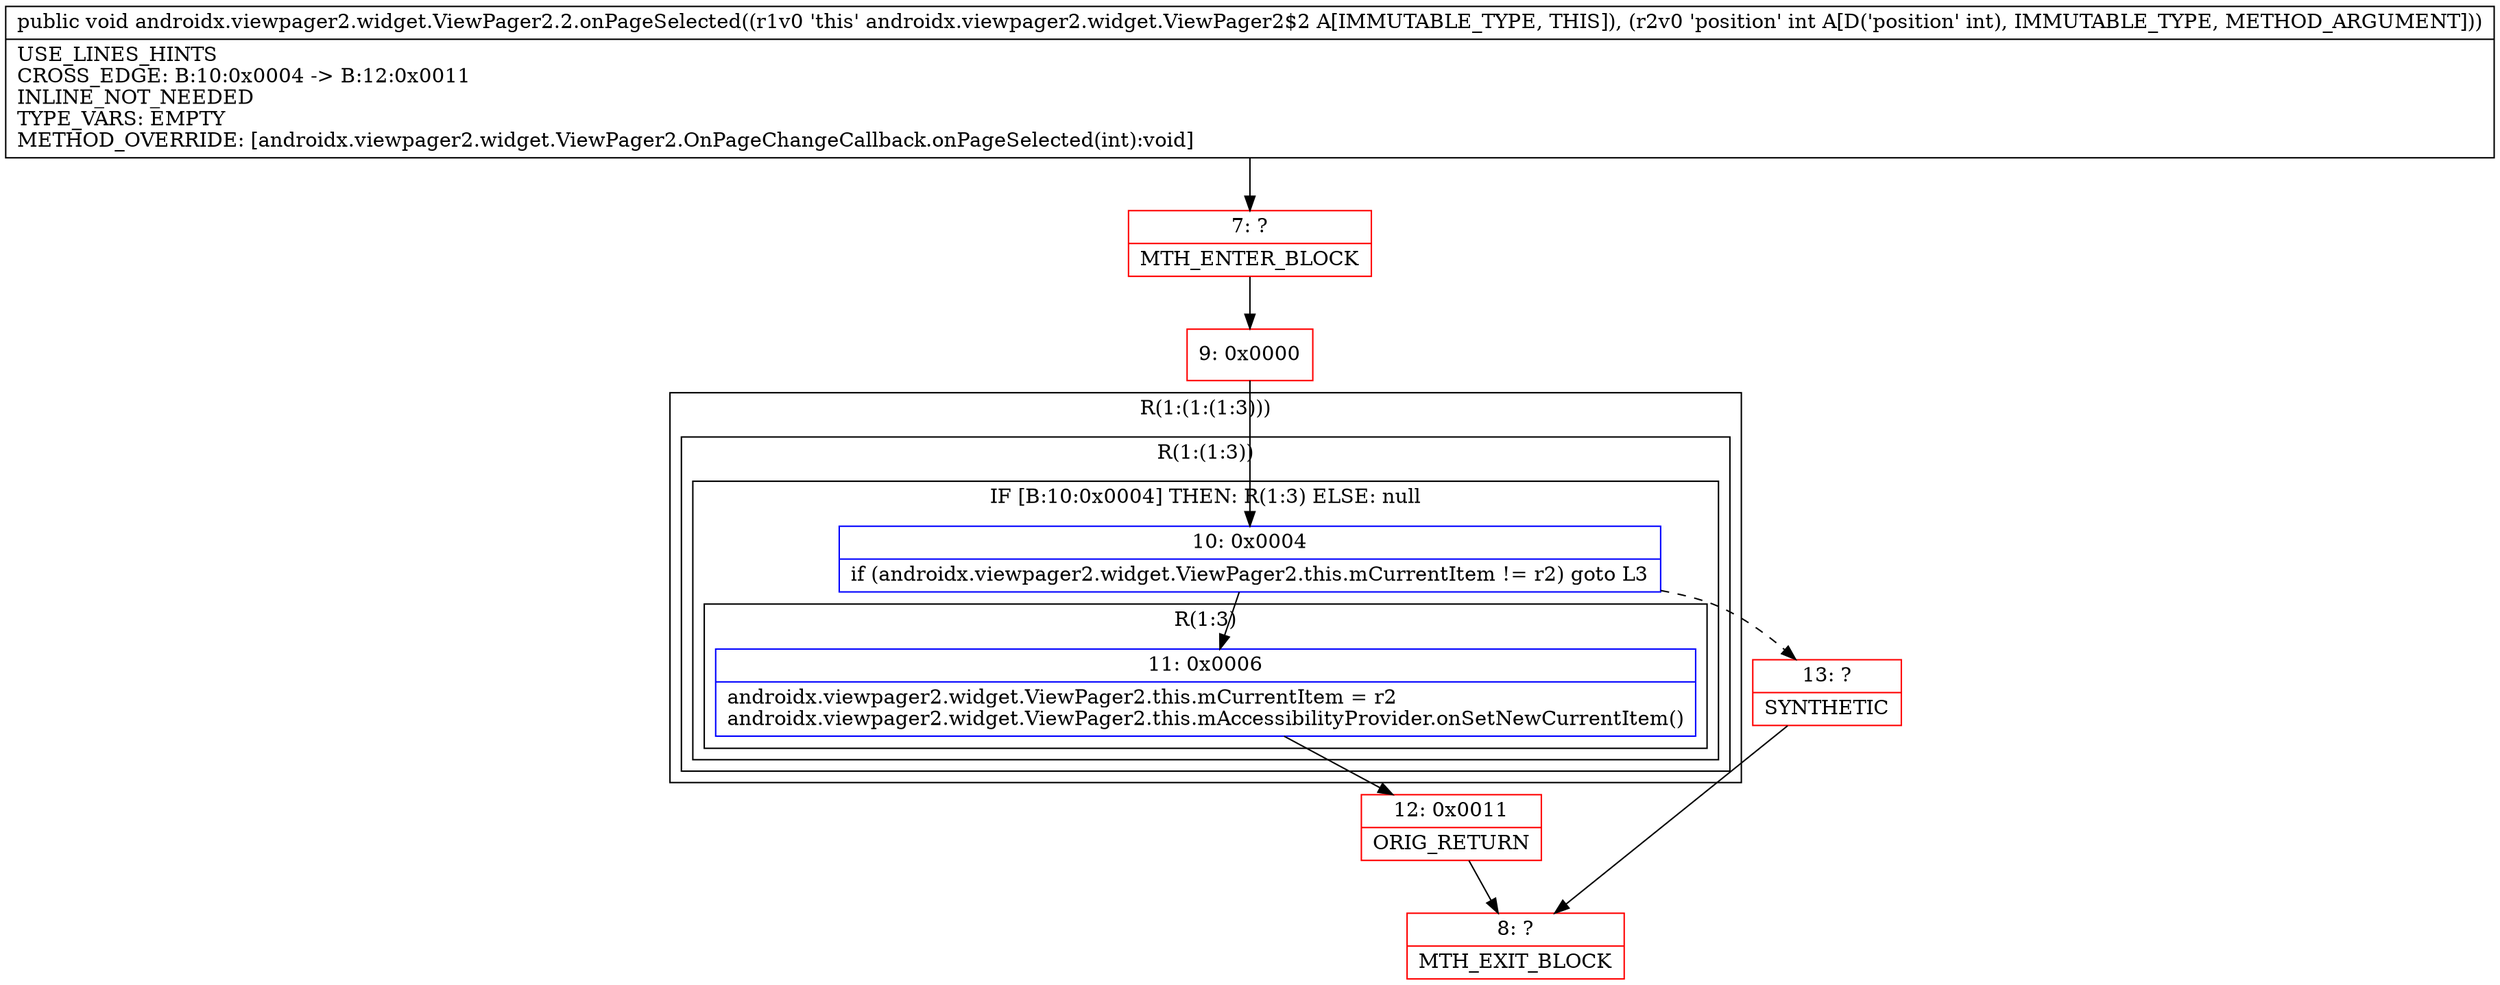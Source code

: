 digraph "CFG forandroidx.viewpager2.widget.ViewPager2.2.onPageSelected(I)V" {
subgraph cluster_Region_146338873 {
label = "R(1:(1:(1:3)))";
node [shape=record,color=blue];
subgraph cluster_Region_1904568344 {
label = "R(1:(1:3))";
node [shape=record,color=blue];
subgraph cluster_IfRegion_1195452269 {
label = "IF [B:10:0x0004] THEN: R(1:3) ELSE: null";
node [shape=record,color=blue];
Node_10 [shape=record,label="{10\:\ 0x0004|if (androidx.viewpager2.widget.ViewPager2.this.mCurrentItem != r2) goto L3\l}"];
subgraph cluster_Region_19585607 {
label = "R(1:3)";
node [shape=record,color=blue];
Node_11 [shape=record,label="{11\:\ 0x0006|androidx.viewpager2.widget.ViewPager2.this.mCurrentItem = r2\landroidx.viewpager2.widget.ViewPager2.this.mAccessibilityProvider.onSetNewCurrentItem()\l}"];
}
}
}
}
Node_7 [shape=record,color=red,label="{7\:\ ?|MTH_ENTER_BLOCK\l}"];
Node_9 [shape=record,color=red,label="{9\:\ 0x0000}"];
Node_12 [shape=record,color=red,label="{12\:\ 0x0011|ORIG_RETURN\l}"];
Node_8 [shape=record,color=red,label="{8\:\ ?|MTH_EXIT_BLOCK\l}"];
Node_13 [shape=record,color=red,label="{13\:\ ?|SYNTHETIC\l}"];
MethodNode[shape=record,label="{public void androidx.viewpager2.widget.ViewPager2.2.onPageSelected((r1v0 'this' androidx.viewpager2.widget.ViewPager2$2 A[IMMUTABLE_TYPE, THIS]), (r2v0 'position' int A[D('position' int), IMMUTABLE_TYPE, METHOD_ARGUMENT]))  | USE_LINES_HINTS\lCROSS_EDGE: B:10:0x0004 \-\> B:12:0x0011\lINLINE_NOT_NEEDED\lTYPE_VARS: EMPTY\lMETHOD_OVERRIDE: [androidx.viewpager2.widget.ViewPager2.OnPageChangeCallback.onPageSelected(int):void]\l}"];
MethodNode -> Node_7;Node_10 -> Node_11;
Node_10 -> Node_13[style=dashed];
Node_11 -> Node_12;
Node_7 -> Node_9;
Node_9 -> Node_10;
Node_12 -> Node_8;
Node_13 -> Node_8;
}

